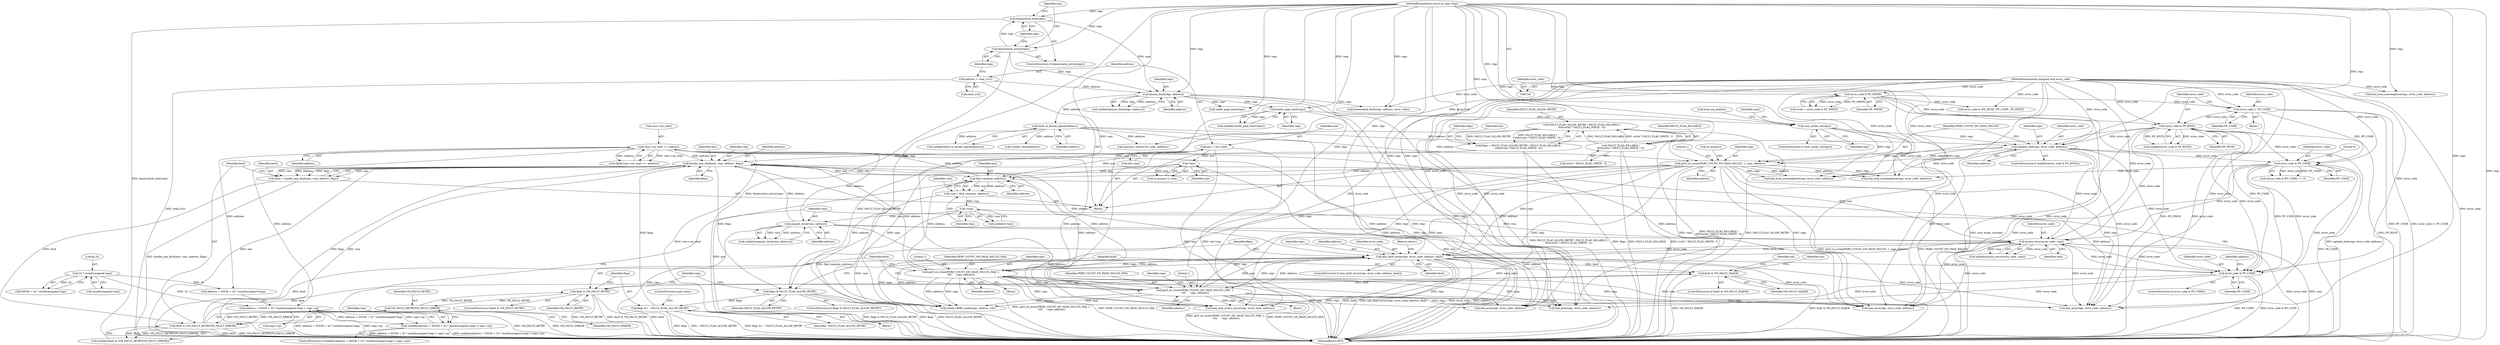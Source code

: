 digraph "0_linux_a8b0ca17b80e92faab46ee7179ba9e99ccb61233_52@API" {
"1000338" [label="(Call,address + 65536 + 32 * sizeof(unsigned long) < regs->sp)"];
"1000311" [label="(Call,vma->vm_start <= address)"];
"1000296" [label="(Call,find_vma(mm, address))"];
"1000250" [label="(Call,!mm)"];
"1000145" [label="(Call,mm = tsk->mm)"];
"1000381" [label="(Call,handle_mm_fault(mm, vma, address, flags))"];
"1000370" [label="(Call,access_error(error_code, vma))"];
"1000395" [label="(Call,mm_fault_error(regs, error_code, address, fault))"];
"1000415" [label="(Call,perf_sw_event(PERF_COUNT_SW_PAGE_FAULTS_MAJ, 1,\n \t\t\t\t      regs, address))"];
"1000241" [label="(Call,perf_sw_event(PERF_COUNT_SW_PAGE_FAULTS, 1, regs, address))"];
"1000216" [label="(Call,user_mode_vm(regs))"];
"1000212" [label="(Call,notify_page_fault(regs))"];
"1000165" [label="(Call,kmmio_fault(regs, address))"];
"1000156" [label="(Call,kmemcheck_hide(regs))"];
"1000154" [label="(Call,kmemcheck_active(regs))"];
"1000117" [label="(MethodParameterIn,struct pt_regs *regs)"];
"1000150" [label="(Call,address = read_cr2())"];
"1000237" [label="(Call,pgtable_bad(regs, error_code, address))"];
"1000234" [label="(Call,error_code & PF_RSVD)"];
"1000220" [label="(Call,error_code |= PF_USER)"];
"1000128" [label="(Call,error_code & PF_WRITE)"];
"1000118" [label="(MethodParameterIn,unsigned long error_code)"];
"1000171" [label="(Call,fault_in_kernel_space(address))"];
"1000426" [label="(Call,perf_sw_event(PERF_COUNT_SW_PAGE_FAULTS_MIN, 1,\n \t\t\t\t      regs, address))"];
"1000388" [label="(Call,fault & (VM_FAULT_RETRY|VM_FAULT_ERROR))"];
"1000379" [label="(Call,fault = handle_mm_fault(mm, vma, address, flags))"];
"1000390" [label="(Call,VM_FAULT_RETRY|VM_FAULT_ERROR)"];
"1000432" [label="(Call,fault & VM_FAULT_RETRY)"];
"1000407" [label="(Call,fault & VM_FAULT_MAJOR)"];
"1000332" [label="(Call,error_code & PF_USER)"];
"1000270" [label="(Call,error_code & PF_USER)"];
"1000301" [label="(Call,!vma)"];
"1000294" [label="(Call,vma = find_vma(mm, address))"];
"1000358" [label="(Call,expand_stack(vma, address))"];
"1000436" [label="(Call,flags &= ~FAULT_FLAG_ALLOW_RETRY)"];
"1000402" [label="(Call,flags & FAULT_FLAG_ALLOW_RETRY)"];
"1000134" [label="(Call,FAULT_FLAG_ALLOW_RETRY | FAULT_FLAG_KILLABLE |\n\t\t\t\t\t(write ? FAULT_FLAG_WRITE : 0))"];
"1000136" [label="(Call,FAULT_FLAG_KILLABLE |\n\t\t\t\t\t(write ? FAULT_FLAG_WRITE : 0))"];
"1000132" [label="(Call,flags = FAULT_FLAG_ALLOW_RETRY | FAULT_FLAG_KILLABLE |\n\t\t\t\t\t(write ? FAULT_FLAG_WRITE : 0))"];
"1000343" [label="(Call,32 * sizeof(unsigned long))"];
"1000337" [label="(Call,unlikely(address + 65536 + 32 * sizeof(unsigned long) < regs->sp))"];
"1000241" [label="(Call,perf_sw_event(PERF_COUNT_SW_PAGE_FAULTS, 1, regs, address))"];
"1000243" [label="(Literal,1)"];
"1000269" [label="(Call,(error_code & PF_USER) == 0)"];
"1000383" [label="(Identifier,vma)"];
"1000435" [label="(Block,)"];
"1000170" [label="(Call,unlikely(fault_in_kernel_space(address)))"];
"1000332" [label="(Call,error_code & PF_USER)"];
"1000222" [label="(Identifier,PF_USER)"];
"1000347" [label="(Call,regs->sp)"];
"1000152" [label="(Call,read_cr2())"];
"1000118" [label="(MethodParameterIn,unsigned long error_code)"];
"1000432" [label="(Call,fault & VM_FAULT_RETRY)"];
"1000147" [label="(Call,tsk->mm)"];
"1000249" [label="(Call,in_atomic())"];
"1000133" [label="(Identifier,flags)"];
"1000344" [label="(Literal,32)"];
"1000404" [label="(Identifier,FAULT_FLAG_ALLOW_RETRY)"];
"1000433" [label="(Identifier,fault)"];
"1000331" [label="(ControlStructure,if (error_code & PF_USER))"];
"1000171" [label="(Call,fault_in_kernel_space(address))"];
"1000413" [label="(Identifier,tsk)"];
"1000212" [label="(Call,notify_page_fault(regs))"];
"1000129" [label="(Identifier,error_code)"];
"1000137" [label="(Identifier,FAULT_FLAG_KILLABLE)"];
"1000410" [label="(Block,)"];
"1000370" [label="(Call,access_error(error_code, vma))"];
"1000157" [label="(Identifier,regs)"];
"1000228" [label="(Identifier,regs)"];
"1000161" [label="(Identifier,mm)"];
"1000134" [label="(Call,FAULT_FLAG_ALLOW_RETRY | FAULT_FLAG_KILLABLE |\n\t\t\t\t\t(write ? FAULT_FLAG_WRITE : 0))"];
"1000132" [label="(Call,flags = FAULT_FLAG_ALLOW_RETRY | FAULT_FLAG_KILLABLE |\n\t\t\t\t\t(write ? FAULT_FLAG_WRITE : 0))"];
"1000337" [label="(Call,unlikely(address + 65536 + 32 * sizeof(unsigned long) < regs->sp))"];
"1000234" [label="(Call,error_code & PF_RSVD)"];
"1000333" [label="(Identifier,error_code)"];
"1000371" [label="(Identifier,error_code)"];
"1000424" [label="(Identifier,tsk)"];
"1000271" [label="(Identifier,error_code)"];
"1000311" [label="(Call,vma->vm_start <= address)"];
"1000381" [label="(Call,handle_mm_fault(mm, vma, address, flags))"];
"1000343" [label="(Call,32 * sizeof(unsigned long))"];
"1000146" [label="(Identifier,mm)"];
"1000219" [label="(Call,local_irq_enable())"];
"1000394" [label="(ControlStructure,if (mm_fault_error(regs, error_code, address, fault)))"];
"1000242" [label="(Identifier,PERF_COUNT_SW_PAGE_FAULTS)"];
"1000176" [label="(Call,error_code & (PF_RSVD | PF_USER | PF_PROT))"];
"1000310" [label="(Call,likely(vma->vm_start <= address))"];
"1000280" [label="(Call,bad_area_nosemaphore(regs, error_code, address))"];
"1000403" [label="(Identifier,flags)"];
"1000245" [label="(Identifier,address)"];
"1000128" [label="(Call,error_code & PF_WRITE)"];
"1000398" [label="(Identifier,address)"];
"1000205" [label="(Call,bad_area_nosemaphore(regs, error_code, address))"];
"1000407" [label="(Call,fault & VM_FAULT_MAJOR)"];
"1000419" [label="(Identifier,address)"];
"1000434" [label="(Identifier,VM_FAULT_RETRY)"];
"1000352" [label="(Identifier,regs)"];
"1000244" [label="(Identifier,regs)"];
"1000429" [label="(Identifier,regs)"];
"1000440" [label="(Call,check_v8086_mode(regs, address, tsk))"];
"1000334" [label="(Identifier,PF_USER)"];
"1000358" [label="(Call,expand_stack(vma, address))"];
"1000138" [label="(Call,write ? FAULT_FLAG_WRITE : 0)"];
"1000406" [label="(ControlStructure,if (fault & VM_FAULT_MAJOR))"];
"1000304" [label="(Call,bad_area(regs, error_code, address))"];
"1000202" [label="(Call,notify_page_fault(regs))"];
"1000302" [label="(Identifier,vma)"];
"1000143" [label="(Identifier,tsk)"];
"1000438" [label="(Identifier,~FAULT_FLAG_ALLOW_RETRY)"];
"1000216" [label="(Call,user_mode_vm(regs))"];
"1000130" [label="(Identifier,PF_WRITE)"];
"1000430" [label="(Identifier,address)"];
"1000238" [label="(Identifier,regs)"];
"1000250" [label="(Call,!mm)"];
"1000117" [label="(MethodParameterIn,struct pt_regs *regs)"];
"1000172" [label="(Identifier,address)"];
"1000191" [label="(Call,kmemcheck_fault(regs, address, error_code))"];
"1000301" [label="(Call,!vma)"];
"1000389" [label="(Identifier,fault)"];
"1000392" [label="(Identifier,VM_FAULT_ERROR)"];
"1000441" [label="(Identifier,regs)"];
"1000397" [label="(Identifier,error_code)"];
"1000273" [label="(Literal,0)"];
"1000345" [label="(Call,sizeof(unsigned long))"];
"1000232" [label="(ControlStructure,if (unlikely(error_code & PF_RSVD)))"];
"1000380" [label="(Identifier,fault)"];
"1000395" [label="(Call,mm_fault_error(regs, error_code, address, fault))"];
"1000251" [label="(Identifier,mm)"];
"1000126" [label="(Call,write = error_code & PF_WRITE)"];
"1000270" [label="(Call,error_code & PF_USER)"];
"1000233" [label="(Call,unlikely(error_code & PF_RSVD))"];
"1000385" [label="(Identifier,flags)"];
"1000213" [label="(Identifier,regs)"];
"1000426" [label="(Call,perf_sw_event(PERF_COUNT_SW_PAGE_FAULTS_MIN, 1,\n \t\t\t\t      regs, address))"];
"1000418" [label="(Identifier,regs)"];
"1000154" [label="(Call,kmemcheck_active(regs))"];
"1000186" [label="(Call,vmalloc_fault(address))"];
"1000315" [label="(Identifier,address)"];
"1000379" [label="(Call,fault = handle_mm_fault(mm, vma, address, flags))"];
"1000400" [label="(Return,return;)"];
"1000362" [label="(Call,bad_area(regs, error_code, address))"];
"1000215" [label="(ControlStructure,if (user_mode_vm(regs)))"];
"1000326" [label="(Call,bad_area(regs, error_code, address))"];
"1000339" [label="(Call,address + 65536 + 32 * sizeof(unsigned long))"];
"1000391" [label="(Identifier,VM_FAULT_RETRY)"];
"1000167" [label="(Identifier,address)"];
"1000153" [label="(ControlStructure,if (kmemcheck_active(regs)))"];
"1000217" [label="(Identifier,regs)"];
"1000351" [label="(Call,bad_area(regs, error_code, address))"];
"1000295" [label="(Identifier,vma)"];
"1000417" [label="(Literal,1)"];
"1000360" [label="(Identifier,address)"];
"1000155" [label="(Identifier,regs)"];
"1000341" [label="(Call,65536 + 32 * sizeof(unsigned long))"];
"1000384" [label="(Identifier,address)"];
"1000220" [label="(Call,error_code |= PF_USER)"];
"1000431" [label="(ControlStructure,if (fault & VM_FAULT_RETRY))"];
"1000135" [label="(Identifier,FAULT_FLAG_ALLOW_RETRY)"];
"1000239" [label="(Identifier,error_code)"];
"1000382" [label="(Identifier,mm)"];
"1000399" [label="(Identifier,fault)"];
"1000390" [label="(Call,VM_FAULT_RETRY|VM_FAULT_ERROR)"];
"1000297" [label="(Identifier,mm)"];
"1000298" [label="(Identifier,address)"];
"1000272" [label="(Identifier,PF_USER)"];
"1000165" [label="(Call,kmmio_fault(regs, address))"];
"1000300" [label="(Call,unlikely(!vma))"];
"1000197" [label="(Call,spurious_fault(error_code, address))"];
"1000428" [label="(Literal,1)"];
"1000164" [label="(Call,unlikely(kmmio_fault(regs, address)))"];
"1000401" [label="(ControlStructure,if (flags & FAULT_FLAG_ALLOW_RETRY))"];
"1000357" [label="(Call,unlikely(expand_stack(vma, address)))"];
"1000237" [label="(Call,pgtable_bad(regs, error_code, address))"];
"1000436" [label="(Call,flags &= ~FAULT_FLAG_ALLOW_RETRY)"];
"1000296" [label="(Call,find_vma(mm, address))"];
"1000235" [label="(Identifier,error_code)"];
"1000415" [label="(Call,perf_sw_event(PERF_COUNT_SW_PAGE_FAULTS_MAJ, 1,\n \t\t\t\t      regs, address))"];
"1000388" [label="(Call,fault & (VM_FAULT_RETRY|VM_FAULT_ERROR))"];
"1000166" [label="(Identifier,regs)"];
"1000218" [label="(Block,)"];
"1000437" [label="(Identifier,flags)"];
"1000387" [label="(Call,unlikely(fault & (VM_FAULT_RETRY|VM_FAULT_ERROR)))"];
"1000248" [label="(Call,in_atomic() || !mm)"];
"1000336" [label="(ControlStructure,if (unlikely(address + 65536 + 32 * sizeof(unsigned long) < regs->sp)))"];
"1000408" [label="(Identifier,fault)"];
"1000221" [label="(Identifier,error_code)"];
"1000294" [label="(Call,vma = find_vma(mm, address))"];
"1000338" [label="(Call,address + 65536 + 32 * sizeof(unsigned long) < regs->sp)"];
"1000427" [label="(Identifier,PERF_COUNT_SW_PAGE_FAULTS_MIN)"];
"1000151" [label="(Identifier,address)"];
"1000369" [label="(Call,unlikely(access_error(error_code, vma)))"];
"1000150" [label="(Call,address = read_cr2())"];
"1000136" [label="(Call,FAULT_FLAG_KILLABLE |\n\t\t\t\t\t(write ? FAULT_FLAG_WRITE : 0))"];
"1000253" [label="(Call,bad_area_nosemaphore(regs, error_code, address))"];
"1000374" [label="(Call,bad_area_access_error(regs, error_code, address))"];
"1000372" [label="(Identifier,vma)"];
"1000236" [label="(Identifier,PF_RSVD)"];
"1000240" [label="(Identifier,address)"];
"1000396" [label="(Identifier,regs)"];
"1000449" [label="(MethodReturn,RET)"];
"1000312" [label="(Call,vma->vm_start)"];
"1000340" [label="(Identifier,address)"];
"1000402" [label="(Call,flags & FAULT_FLAG_ALLOW_RETRY)"];
"1000416" [label="(Identifier,PERF_COUNT_SW_PAGE_FAULTS_MAJ)"];
"1000359" [label="(Identifier,vma)"];
"1000439" [label="(ControlStructure,goto retry;)"];
"1000156" [label="(Call,kmemcheck_hide(regs))"];
"1000421" [label="(Block,)"];
"1000409" [label="(Identifier,VM_FAULT_MAJOR)"];
"1000119" [label="(Block,)"];
"1000211" [label="(Call,unlikely(notify_page_fault(regs)))"];
"1000145" [label="(Call,mm = tsk->mm)"];
"1000338" -> "1000337"  [label="AST: "];
"1000338" -> "1000347"  [label="CFG: "];
"1000339" -> "1000338"  [label="AST: "];
"1000347" -> "1000338"  [label="AST: "];
"1000337" -> "1000338"  [label="CFG: "];
"1000338" -> "1000449"  [label="DDG: address + 65536 + 32 * sizeof(unsigned long)"];
"1000338" -> "1000449"  [label="DDG: regs->sp"];
"1000338" -> "1000337"  [label="DDG: address + 65536 + 32 * sizeof(unsigned long)"];
"1000338" -> "1000337"  [label="DDG: regs->sp"];
"1000311" -> "1000338"  [label="DDG: address"];
"1000343" -> "1000338"  [label="DDG: 32"];
"1000311" -> "1000310"  [label="AST: "];
"1000311" -> "1000315"  [label="CFG: "];
"1000312" -> "1000311"  [label="AST: "];
"1000315" -> "1000311"  [label="AST: "];
"1000310" -> "1000311"  [label="CFG: "];
"1000311" -> "1000449"  [label="DDG: vma->vm_start"];
"1000311" -> "1000310"  [label="DDG: vma->vm_start"];
"1000311" -> "1000310"  [label="DDG: address"];
"1000296" -> "1000311"  [label="DDG: address"];
"1000311" -> "1000326"  [label="DDG: address"];
"1000311" -> "1000339"  [label="DDG: address"];
"1000311" -> "1000351"  [label="DDG: address"];
"1000311" -> "1000358"  [label="DDG: address"];
"1000311" -> "1000374"  [label="DDG: address"];
"1000311" -> "1000381"  [label="DDG: address"];
"1000296" -> "1000294"  [label="AST: "];
"1000296" -> "1000298"  [label="CFG: "];
"1000297" -> "1000296"  [label="AST: "];
"1000298" -> "1000296"  [label="AST: "];
"1000294" -> "1000296"  [label="CFG: "];
"1000296" -> "1000449"  [label="DDG: mm"];
"1000296" -> "1000294"  [label="DDG: mm"];
"1000296" -> "1000294"  [label="DDG: address"];
"1000250" -> "1000296"  [label="DDG: mm"];
"1000381" -> "1000296"  [label="DDG: mm"];
"1000145" -> "1000296"  [label="DDG: mm"];
"1000415" -> "1000296"  [label="DDG: address"];
"1000241" -> "1000296"  [label="DDG: address"];
"1000426" -> "1000296"  [label="DDG: address"];
"1000296" -> "1000304"  [label="DDG: address"];
"1000296" -> "1000381"  [label="DDG: mm"];
"1000250" -> "1000248"  [label="AST: "];
"1000250" -> "1000251"  [label="CFG: "];
"1000251" -> "1000250"  [label="AST: "];
"1000248" -> "1000250"  [label="CFG: "];
"1000250" -> "1000449"  [label="DDG: mm"];
"1000250" -> "1000248"  [label="DDG: mm"];
"1000145" -> "1000250"  [label="DDG: mm"];
"1000145" -> "1000119"  [label="AST: "];
"1000145" -> "1000147"  [label="CFG: "];
"1000146" -> "1000145"  [label="AST: "];
"1000147" -> "1000145"  [label="AST: "];
"1000151" -> "1000145"  [label="CFG: "];
"1000145" -> "1000449"  [label="DDG: mm"];
"1000145" -> "1000449"  [label="DDG: tsk->mm"];
"1000381" -> "1000379"  [label="AST: "];
"1000381" -> "1000385"  [label="CFG: "];
"1000382" -> "1000381"  [label="AST: "];
"1000383" -> "1000381"  [label="AST: "];
"1000384" -> "1000381"  [label="AST: "];
"1000385" -> "1000381"  [label="AST: "];
"1000379" -> "1000381"  [label="CFG: "];
"1000381" -> "1000449"  [label="DDG: vma"];
"1000381" -> "1000449"  [label="DDG: mm"];
"1000381" -> "1000449"  [label="DDG: flags"];
"1000381" -> "1000379"  [label="DDG: mm"];
"1000381" -> "1000379"  [label="DDG: vma"];
"1000381" -> "1000379"  [label="DDG: address"];
"1000381" -> "1000379"  [label="DDG: flags"];
"1000370" -> "1000381"  [label="DDG: vma"];
"1000358" -> "1000381"  [label="DDG: address"];
"1000436" -> "1000381"  [label="DDG: flags"];
"1000132" -> "1000381"  [label="DDG: flags"];
"1000381" -> "1000395"  [label="DDG: address"];
"1000381" -> "1000402"  [label="DDG: flags"];
"1000381" -> "1000415"  [label="DDG: address"];
"1000381" -> "1000426"  [label="DDG: address"];
"1000381" -> "1000440"  [label="DDG: address"];
"1000370" -> "1000369"  [label="AST: "];
"1000370" -> "1000372"  [label="CFG: "];
"1000371" -> "1000370"  [label="AST: "];
"1000372" -> "1000370"  [label="AST: "];
"1000369" -> "1000370"  [label="CFG: "];
"1000370" -> "1000449"  [label="DDG: vma"];
"1000370" -> "1000449"  [label="DDG: error_code"];
"1000370" -> "1000304"  [label="DDG: error_code"];
"1000370" -> "1000326"  [label="DDG: error_code"];
"1000370" -> "1000332"  [label="DDG: error_code"];
"1000370" -> "1000369"  [label="DDG: error_code"];
"1000370" -> "1000369"  [label="DDG: vma"];
"1000395" -> "1000370"  [label="DDG: error_code"];
"1000332" -> "1000370"  [label="DDG: error_code"];
"1000237" -> "1000370"  [label="DDG: error_code"];
"1000234" -> "1000370"  [label="DDG: error_code"];
"1000270" -> "1000370"  [label="DDG: error_code"];
"1000118" -> "1000370"  [label="DDG: error_code"];
"1000301" -> "1000370"  [label="DDG: vma"];
"1000358" -> "1000370"  [label="DDG: vma"];
"1000370" -> "1000374"  [label="DDG: error_code"];
"1000370" -> "1000395"  [label="DDG: error_code"];
"1000395" -> "1000394"  [label="AST: "];
"1000395" -> "1000399"  [label="CFG: "];
"1000396" -> "1000395"  [label="AST: "];
"1000397" -> "1000395"  [label="AST: "];
"1000398" -> "1000395"  [label="AST: "];
"1000399" -> "1000395"  [label="AST: "];
"1000400" -> "1000395"  [label="CFG: "];
"1000403" -> "1000395"  [label="CFG: "];
"1000395" -> "1000449"  [label="DDG: regs"];
"1000395" -> "1000449"  [label="DDG: error_code"];
"1000395" -> "1000449"  [label="DDG: address"];
"1000395" -> "1000449"  [label="DDG: fault"];
"1000395" -> "1000449"  [label="DDG: mm_fault_error(regs, error_code, address, fault)"];
"1000395" -> "1000304"  [label="DDG: error_code"];
"1000395" -> "1000326"  [label="DDG: error_code"];
"1000395" -> "1000332"  [label="DDG: error_code"];
"1000415" -> "1000395"  [label="DDG: regs"];
"1000241" -> "1000395"  [label="DDG: regs"];
"1000426" -> "1000395"  [label="DDG: regs"];
"1000117" -> "1000395"  [label="DDG: regs"];
"1000118" -> "1000395"  [label="DDG: error_code"];
"1000388" -> "1000395"  [label="DDG: fault"];
"1000395" -> "1000407"  [label="DDG: fault"];
"1000395" -> "1000415"  [label="DDG: regs"];
"1000395" -> "1000415"  [label="DDG: address"];
"1000395" -> "1000426"  [label="DDG: regs"];
"1000395" -> "1000426"  [label="DDG: address"];
"1000395" -> "1000440"  [label="DDG: regs"];
"1000395" -> "1000440"  [label="DDG: address"];
"1000415" -> "1000410"  [label="AST: "];
"1000415" -> "1000419"  [label="CFG: "];
"1000416" -> "1000415"  [label="AST: "];
"1000417" -> "1000415"  [label="AST: "];
"1000418" -> "1000415"  [label="AST: "];
"1000419" -> "1000415"  [label="AST: "];
"1000433" -> "1000415"  [label="CFG: "];
"1000415" -> "1000449"  [label="DDG: PERF_COUNT_SW_PAGE_FAULTS_MAJ"];
"1000415" -> "1000449"  [label="DDG: perf_sw_event(PERF_COUNT_SW_PAGE_FAULTS_MAJ, 1,\n \t\t\t\t      regs, address)"];
"1000415" -> "1000304"  [label="DDG: regs"];
"1000415" -> "1000326"  [label="DDG: regs"];
"1000415" -> "1000351"  [label="DDG: regs"];
"1000415" -> "1000362"  [label="DDG: regs"];
"1000415" -> "1000374"  [label="DDG: regs"];
"1000241" -> "1000415"  [label="DDG: regs"];
"1000426" -> "1000415"  [label="DDG: regs"];
"1000117" -> "1000415"  [label="DDG: regs"];
"1000415" -> "1000426"  [label="DDG: regs"];
"1000415" -> "1000440"  [label="DDG: regs"];
"1000415" -> "1000440"  [label="DDG: address"];
"1000241" -> "1000119"  [label="AST: "];
"1000241" -> "1000245"  [label="CFG: "];
"1000242" -> "1000241"  [label="AST: "];
"1000243" -> "1000241"  [label="AST: "];
"1000244" -> "1000241"  [label="AST: "];
"1000245" -> "1000241"  [label="AST: "];
"1000249" -> "1000241"  [label="CFG: "];
"1000241" -> "1000449"  [label="DDG: PERF_COUNT_SW_PAGE_FAULTS"];
"1000241" -> "1000449"  [label="DDG: perf_sw_event(PERF_COUNT_SW_PAGE_FAULTS, 1, regs, address)"];
"1000216" -> "1000241"  [label="DDG: regs"];
"1000237" -> "1000241"  [label="DDG: regs"];
"1000237" -> "1000241"  [label="DDG: address"];
"1000117" -> "1000241"  [label="DDG: regs"];
"1000171" -> "1000241"  [label="DDG: address"];
"1000241" -> "1000253"  [label="DDG: regs"];
"1000241" -> "1000253"  [label="DDG: address"];
"1000241" -> "1000280"  [label="DDG: regs"];
"1000241" -> "1000280"  [label="DDG: address"];
"1000241" -> "1000304"  [label="DDG: regs"];
"1000241" -> "1000326"  [label="DDG: regs"];
"1000241" -> "1000351"  [label="DDG: regs"];
"1000241" -> "1000362"  [label="DDG: regs"];
"1000241" -> "1000374"  [label="DDG: regs"];
"1000241" -> "1000426"  [label="DDG: regs"];
"1000241" -> "1000440"  [label="DDG: regs"];
"1000216" -> "1000215"  [label="AST: "];
"1000216" -> "1000217"  [label="CFG: "];
"1000217" -> "1000216"  [label="AST: "];
"1000219" -> "1000216"  [label="CFG: "];
"1000228" -> "1000216"  [label="CFG: "];
"1000216" -> "1000449"  [label="DDG: user_mode_vm(regs)"];
"1000212" -> "1000216"  [label="DDG: regs"];
"1000117" -> "1000216"  [label="DDG: regs"];
"1000216" -> "1000237"  [label="DDG: regs"];
"1000212" -> "1000211"  [label="AST: "];
"1000212" -> "1000213"  [label="CFG: "];
"1000213" -> "1000212"  [label="AST: "];
"1000211" -> "1000212"  [label="CFG: "];
"1000212" -> "1000449"  [label="DDG: regs"];
"1000212" -> "1000211"  [label="DDG: regs"];
"1000165" -> "1000212"  [label="DDG: regs"];
"1000117" -> "1000212"  [label="DDG: regs"];
"1000165" -> "1000164"  [label="AST: "];
"1000165" -> "1000167"  [label="CFG: "];
"1000166" -> "1000165"  [label="AST: "];
"1000167" -> "1000165"  [label="AST: "];
"1000164" -> "1000165"  [label="CFG: "];
"1000165" -> "1000449"  [label="DDG: regs"];
"1000165" -> "1000449"  [label="DDG: address"];
"1000165" -> "1000164"  [label="DDG: regs"];
"1000165" -> "1000164"  [label="DDG: address"];
"1000156" -> "1000165"  [label="DDG: regs"];
"1000154" -> "1000165"  [label="DDG: regs"];
"1000117" -> "1000165"  [label="DDG: regs"];
"1000150" -> "1000165"  [label="DDG: address"];
"1000165" -> "1000171"  [label="DDG: address"];
"1000165" -> "1000191"  [label="DDG: regs"];
"1000165" -> "1000202"  [label="DDG: regs"];
"1000156" -> "1000153"  [label="AST: "];
"1000156" -> "1000157"  [label="CFG: "];
"1000157" -> "1000156"  [label="AST: "];
"1000161" -> "1000156"  [label="CFG: "];
"1000156" -> "1000449"  [label="DDG: kmemcheck_hide(regs)"];
"1000154" -> "1000156"  [label="DDG: regs"];
"1000117" -> "1000156"  [label="DDG: regs"];
"1000154" -> "1000153"  [label="AST: "];
"1000154" -> "1000155"  [label="CFG: "];
"1000155" -> "1000154"  [label="AST: "];
"1000157" -> "1000154"  [label="CFG: "];
"1000161" -> "1000154"  [label="CFG: "];
"1000154" -> "1000449"  [label="DDG: kmemcheck_active(regs)"];
"1000117" -> "1000154"  [label="DDG: regs"];
"1000117" -> "1000116"  [label="AST: "];
"1000117" -> "1000449"  [label="DDG: regs"];
"1000117" -> "1000191"  [label="DDG: regs"];
"1000117" -> "1000202"  [label="DDG: regs"];
"1000117" -> "1000205"  [label="DDG: regs"];
"1000117" -> "1000237"  [label="DDG: regs"];
"1000117" -> "1000253"  [label="DDG: regs"];
"1000117" -> "1000280"  [label="DDG: regs"];
"1000117" -> "1000304"  [label="DDG: regs"];
"1000117" -> "1000326"  [label="DDG: regs"];
"1000117" -> "1000351"  [label="DDG: regs"];
"1000117" -> "1000362"  [label="DDG: regs"];
"1000117" -> "1000374"  [label="DDG: regs"];
"1000117" -> "1000426"  [label="DDG: regs"];
"1000117" -> "1000440"  [label="DDG: regs"];
"1000150" -> "1000119"  [label="AST: "];
"1000150" -> "1000152"  [label="CFG: "];
"1000151" -> "1000150"  [label="AST: "];
"1000152" -> "1000150"  [label="AST: "];
"1000155" -> "1000150"  [label="CFG: "];
"1000150" -> "1000449"  [label="DDG: read_cr2()"];
"1000237" -> "1000232"  [label="AST: "];
"1000237" -> "1000240"  [label="CFG: "];
"1000238" -> "1000237"  [label="AST: "];
"1000239" -> "1000237"  [label="AST: "];
"1000240" -> "1000237"  [label="AST: "];
"1000242" -> "1000237"  [label="CFG: "];
"1000237" -> "1000449"  [label="DDG: pgtable_bad(regs, error_code, address)"];
"1000234" -> "1000237"  [label="DDG: error_code"];
"1000118" -> "1000237"  [label="DDG: error_code"];
"1000171" -> "1000237"  [label="DDG: address"];
"1000237" -> "1000253"  [label="DDG: error_code"];
"1000237" -> "1000270"  [label="DDG: error_code"];
"1000237" -> "1000304"  [label="DDG: error_code"];
"1000237" -> "1000326"  [label="DDG: error_code"];
"1000237" -> "1000332"  [label="DDG: error_code"];
"1000234" -> "1000233"  [label="AST: "];
"1000234" -> "1000236"  [label="CFG: "];
"1000235" -> "1000234"  [label="AST: "];
"1000236" -> "1000234"  [label="AST: "];
"1000233" -> "1000234"  [label="CFG: "];
"1000234" -> "1000449"  [label="DDG: PF_RSVD"];
"1000234" -> "1000233"  [label="DDG: error_code"];
"1000234" -> "1000233"  [label="DDG: PF_RSVD"];
"1000220" -> "1000234"  [label="DDG: error_code"];
"1000128" -> "1000234"  [label="DDG: error_code"];
"1000118" -> "1000234"  [label="DDG: error_code"];
"1000234" -> "1000253"  [label="DDG: error_code"];
"1000234" -> "1000270"  [label="DDG: error_code"];
"1000234" -> "1000304"  [label="DDG: error_code"];
"1000234" -> "1000326"  [label="DDG: error_code"];
"1000234" -> "1000332"  [label="DDG: error_code"];
"1000220" -> "1000218"  [label="AST: "];
"1000220" -> "1000222"  [label="CFG: "];
"1000221" -> "1000220"  [label="AST: "];
"1000222" -> "1000220"  [label="AST: "];
"1000235" -> "1000220"  [label="CFG: "];
"1000220" -> "1000449"  [label="DDG: PF_USER"];
"1000220" -> "1000449"  [label="DDG: error_code |= PF_USER"];
"1000128" -> "1000220"  [label="DDG: error_code"];
"1000118" -> "1000220"  [label="DDG: error_code"];
"1000220" -> "1000270"  [label="DDG: PF_USER"];
"1000220" -> "1000332"  [label="DDG: PF_USER"];
"1000128" -> "1000126"  [label="AST: "];
"1000128" -> "1000130"  [label="CFG: "];
"1000129" -> "1000128"  [label="AST: "];
"1000130" -> "1000128"  [label="AST: "];
"1000126" -> "1000128"  [label="CFG: "];
"1000128" -> "1000449"  [label="DDG: PF_WRITE"];
"1000128" -> "1000449"  [label="DDG: error_code"];
"1000128" -> "1000126"  [label="DDG: error_code"];
"1000128" -> "1000126"  [label="DDG: PF_WRITE"];
"1000118" -> "1000128"  [label="DDG: error_code"];
"1000128" -> "1000176"  [label="DDG: error_code"];
"1000118" -> "1000116"  [label="AST: "];
"1000118" -> "1000449"  [label="DDG: error_code"];
"1000118" -> "1000176"  [label="DDG: error_code"];
"1000118" -> "1000191"  [label="DDG: error_code"];
"1000118" -> "1000197"  [label="DDG: error_code"];
"1000118" -> "1000205"  [label="DDG: error_code"];
"1000118" -> "1000253"  [label="DDG: error_code"];
"1000118" -> "1000270"  [label="DDG: error_code"];
"1000118" -> "1000280"  [label="DDG: error_code"];
"1000118" -> "1000304"  [label="DDG: error_code"];
"1000118" -> "1000326"  [label="DDG: error_code"];
"1000118" -> "1000332"  [label="DDG: error_code"];
"1000118" -> "1000351"  [label="DDG: error_code"];
"1000118" -> "1000362"  [label="DDG: error_code"];
"1000118" -> "1000374"  [label="DDG: error_code"];
"1000171" -> "1000170"  [label="AST: "];
"1000171" -> "1000172"  [label="CFG: "];
"1000172" -> "1000171"  [label="AST: "];
"1000170" -> "1000171"  [label="CFG: "];
"1000171" -> "1000449"  [label="DDG: address"];
"1000171" -> "1000170"  [label="DDG: address"];
"1000171" -> "1000186"  [label="DDG: address"];
"1000171" -> "1000197"  [label="DDG: address"];
"1000426" -> "1000421"  [label="AST: "];
"1000426" -> "1000430"  [label="CFG: "];
"1000427" -> "1000426"  [label="AST: "];
"1000428" -> "1000426"  [label="AST: "];
"1000429" -> "1000426"  [label="AST: "];
"1000430" -> "1000426"  [label="AST: "];
"1000433" -> "1000426"  [label="CFG: "];
"1000426" -> "1000449"  [label="DDG: PERF_COUNT_SW_PAGE_FAULTS_MIN"];
"1000426" -> "1000449"  [label="DDG: perf_sw_event(PERF_COUNT_SW_PAGE_FAULTS_MIN, 1,\n \t\t\t\t      regs, address)"];
"1000426" -> "1000304"  [label="DDG: regs"];
"1000426" -> "1000326"  [label="DDG: regs"];
"1000426" -> "1000351"  [label="DDG: regs"];
"1000426" -> "1000362"  [label="DDG: regs"];
"1000426" -> "1000374"  [label="DDG: regs"];
"1000426" -> "1000440"  [label="DDG: regs"];
"1000426" -> "1000440"  [label="DDG: address"];
"1000388" -> "1000387"  [label="AST: "];
"1000388" -> "1000390"  [label="CFG: "];
"1000389" -> "1000388"  [label="AST: "];
"1000390" -> "1000388"  [label="AST: "];
"1000387" -> "1000388"  [label="CFG: "];
"1000388" -> "1000449"  [label="DDG: fault"];
"1000388" -> "1000449"  [label="DDG: VM_FAULT_RETRY|VM_FAULT_ERROR"];
"1000388" -> "1000387"  [label="DDG: fault"];
"1000388" -> "1000387"  [label="DDG: VM_FAULT_RETRY|VM_FAULT_ERROR"];
"1000379" -> "1000388"  [label="DDG: fault"];
"1000390" -> "1000388"  [label="DDG: VM_FAULT_RETRY"];
"1000390" -> "1000388"  [label="DDG: VM_FAULT_ERROR"];
"1000388" -> "1000407"  [label="DDG: fault"];
"1000379" -> "1000119"  [label="AST: "];
"1000380" -> "1000379"  [label="AST: "];
"1000389" -> "1000379"  [label="CFG: "];
"1000379" -> "1000449"  [label="DDG: handle_mm_fault(mm, vma, address, flags)"];
"1000390" -> "1000392"  [label="CFG: "];
"1000391" -> "1000390"  [label="AST: "];
"1000392" -> "1000390"  [label="AST: "];
"1000390" -> "1000449"  [label="DDG: VM_FAULT_ERROR"];
"1000390" -> "1000449"  [label="DDG: VM_FAULT_RETRY"];
"1000432" -> "1000390"  [label="DDG: VM_FAULT_RETRY"];
"1000390" -> "1000432"  [label="DDG: VM_FAULT_RETRY"];
"1000432" -> "1000431"  [label="AST: "];
"1000432" -> "1000434"  [label="CFG: "];
"1000433" -> "1000432"  [label="AST: "];
"1000434" -> "1000432"  [label="AST: "];
"1000437" -> "1000432"  [label="CFG: "];
"1000441" -> "1000432"  [label="CFG: "];
"1000432" -> "1000449"  [label="DDG: VM_FAULT_RETRY"];
"1000432" -> "1000449"  [label="DDG: fault & VM_FAULT_RETRY"];
"1000432" -> "1000449"  [label="DDG: fault"];
"1000407" -> "1000432"  [label="DDG: fault"];
"1000407" -> "1000406"  [label="AST: "];
"1000407" -> "1000409"  [label="CFG: "];
"1000408" -> "1000407"  [label="AST: "];
"1000409" -> "1000407"  [label="AST: "];
"1000413" -> "1000407"  [label="CFG: "];
"1000424" -> "1000407"  [label="CFG: "];
"1000407" -> "1000449"  [label="DDG: VM_FAULT_MAJOR"];
"1000407" -> "1000449"  [label="DDG: fault & VM_FAULT_MAJOR"];
"1000332" -> "1000331"  [label="AST: "];
"1000332" -> "1000334"  [label="CFG: "];
"1000333" -> "1000332"  [label="AST: "];
"1000334" -> "1000332"  [label="AST: "];
"1000340" -> "1000332"  [label="CFG: "];
"1000359" -> "1000332"  [label="CFG: "];
"1000332" -> "1000449"  [label="DDG: PF_USER"];
"1000332" -> "1000449"  [label="DDG: error_code & PF_USER"];
"1000270" -> "1000332"  [label="DDG: error_code"];
"1000270" -> "1000332"  [label="DDG: PF_USER"];
"1000332" -> "1000351"  [label="DDG: error_code"];
"1000332" -> "1000362"  [label="DDG: error_code"];
"1000270" -> "1000269"  [label="AST: "];
"1000270" -> "1000272"  [label="CFG: "];
"1000271" -> "1000270"  [label="AST: "];
"1000272" -> "1000270"  [label="AST: "];
"1000273" -> "1000270"  [label="CFG: "];
"1000270" -> "1000449"  [label="DDG: PF_USER"];
"1000270" -> "1000269"  [label="DDG: error_code"];
"1000270" -> "1000269"  [label="DDG: PF_USER"];
"1000270" -> "1000280"  [label="DDG: error_code"];
"1000270" -> "1000304"  [label="DDG: error_code"];
"1000270" -> "1000326"  [label="DDG: error_code"];
"1000301" -> "1000300"  [label="AST: "];
"1000301" -> "1000302"  [label="CFG: "];
"1000302" -> "1000301"  [label="AST: "];
"1000300" -> "1000301"  [label="CFG: "];
"1000301" -> "1000449"  [label="DDG: vma"];
"1000301" -> "1000300"  [label="DDG: vma"];
"1000294" -> "1000301"  [label="DDG: vma"];
"1000301" -> "1000358"  [label="DDG: vma"];
"1000294" -> "1000119"  [label="AST: "];
"1000295" -> "1000294"  [label="AST: "];
"1000302" -> "1000294"  [label="CFG: "];
"1000294" -> "1000449"  [label="DDG: find_vma(mm, address)"];
"1000358" -> "1000357"  [label="AST: "];
"1000358" -> "1000360"  [label="CFG: "];
"1000359" -> "1000358"  [label="AST: "];
"1000360" -> "1000358"  [label="AST: "];
"1000357" -> "1000358"  [label="CFG: "];
"1000358" -> "1000449"  [label="DDG: vma"];
"1000358" -> "1000357"  [label="DDG: vma"];
"1000358" -> "1000357"  [label="DDG: address"];
"1000358" -> "1000362"  [label="DDG: address"];
"1000358" -> "1000374"  [label="DDG: address"];
"1000436" -> "1000435"  [label="AST: "];
"1000436" -> "1000438"  [label="CFG: "];
"1000437" -> "1000436"  [label="AST: "];
"1000438" -> "1000436"  [label="AST: "];
"1000439" -> "1000436"  [label="CFG: "];
"1000436" -> "1000449"  [label="DDG: flags &= ~FAULT_FLAG_ALLOW_RETRY"];
"1000436" -> "1000449"  [label="DDG: flags"];
"1000436" -> "1000449"  [label="DDG: ~FAULT_FLAG_ALLOW_RETRY"];
"1000402" -> "1000436"  [label="DDG: flags"];
"1000402" -> "1000401"  [label="AST: "];
"1000402" -> "1000404"  [label="CFG: "];
"1000403" -> "1000402"  [label="AST: "];
"1000404" -> "1000402"  [label="AST: "];
"1000408" -> "1000402"  [label="CFG: "];
"1000441" -> "1000402"  [label="CFG: "];
"1000402" -> "1000449"  [label="DDG: FAULT_FLAG_ALLOW_RETRY"];
"1000402" -> "1000449"  [label="DDG: flags & FAULT_FLAG_ALLOW_RETRY"];
"1000402" -> "1000449"  [label="DDG: flags"];
"1000134" -> "1000402"  [label="DDG: FAULT_FLAG_ALLOW_RETRY"];
"1000134" -> "1000132"  [label="AST: "];
"1000134" -> "1000136"  [label="CFG: "];
"1000135" -> "1000134"  [label="AST: "];
"1000136" -> "1000134"  [label="AST: "];
"1000132" -> "1000134"  [label="CFG: "];
"1000134" -> "1000449"  [label="DDG: FAULT_FLAG_ALLOW_RETRY"];
"1000134" -> "1000449"  [label="DDG: FAULT_FLAG_KILLABLE |\n\t\t\t\t\t(write ? FAULT_FLAG_WRITE : 0)"];
"1000134" -> "1000132"  [label="DDG: FAULT_FLAG_ALLOW_RETRY"];
"1000134" -> "1000132"  [label="DDG: FAULT_FLAG_KILLABLE |\n\t\t\t\t\t(write ? FAULT_FLAG_WRITE : 0)"];
"1000136" -> "1000134"  [label="DDG: FAULT_FLAG_KILLABLE"];
"1000136" -> "1000134"  [label="DDG: write ? FAULT_FLAG_WRITE : 0"];
"1000136" -> "1000138"  [label="CFG: "];
"1000137" -> "1000136"  [label="AST: "];
"1000138" -> "1000136"  [label="AST: "];
"1000136" -> "1000449"  [label="DDG: write ? FAULT_FLAG_WRITE : 0"];
"1000136" -> "1000449"  [label="DDG: FAULT_FLAG_KILLABLE"];
"1000132" -> "1000119"  [label="AST: "];
"1000133" -> "1000132"  [label="AST: "];
"1000143" -> "1000132"  [label="CFG: "];
"1000132" -> "1000449"  [label="DDG: FAULT_FLAG_ALLOW_RETRY | FAULT_FLAG_KILLABLE |\n\t\t\t\t\t(write ? FAULT_FLAG_WRITE : 0)"];
"1000132" -> "1000449"  [label="DDG: flags"];
"1000343" -> "1000341"  [label="AST: "];
"1000343" -> "1000345"  [label="CFG: "];
"1000344" -> "1000343"  [label="AST: "];
"1000345" -> "1000343"  [label="AST: "];
"1000341" -> "1000343"  [label="CFG: "];
"1000343" -> "1000339"  [label="DDG: 32"];
"1000343" -> "1000341"  [label="DDG: 32"];
"1000337" -> "1000336"  [label="AST: "];
"1000352" -> "1000337"  [label="CFG: "];
"1000359" -> "1000337"  [label="CFG: "];
"1000337" -> "1000449"  [label="DDG: address + 65536 + 32 * sizeof(unsigned long) < regs->sp"];
"1000337" -> "1000449"  [label="DDG: unlikely(address + 65536 + 32 * sizeof(unsigned long) < regs->sp)"];
}
